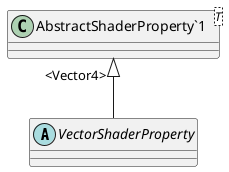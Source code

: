 @startuml
abstract class VectorShaderProperty {
}
class "AbstractShaderProperty`1"<T> {
}
"AbstractShaderProperty`1" "<Vector4>" <|-- VectorShaderProperty
@enduml
